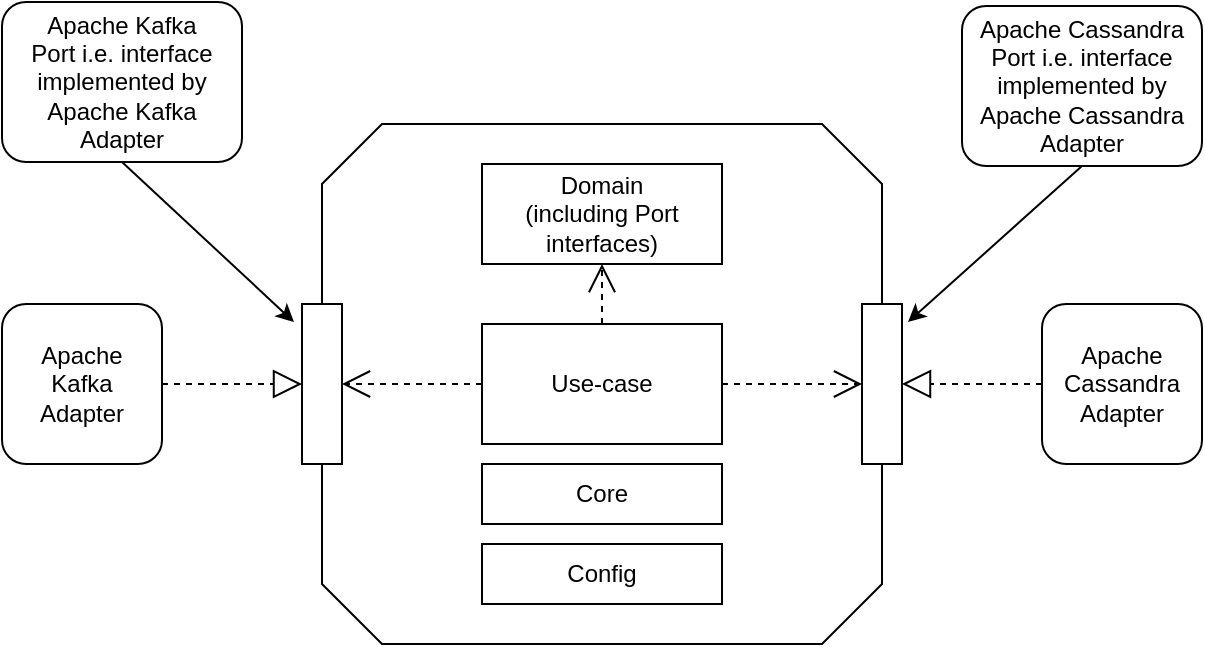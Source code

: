 <mxfile version="26.2.14">
  <diagram name="Page-1" id="5cKjQfaWxu4M1fZnB9D6">
    <mxGraphModel dx="1424" dy="764" grid="1" gridSize="10" guides="1" tooltips="1" connect="1" arrows="1" fold="1" page="1" pageScale="1" pageWidth="850" pageHeight="1100" math="0" shadow="0">
      <root>
        <mxCell id="0" />
        <mxCell id="1" parent="0" />
        <mxCell id="pyAssOhsW1V1CbU0fwzd-3" value="" style="whiteSpace=wrap;html=1;shape=mxgraph.basic.octagon2;align=center;verticalAlign=middle;dx=15;" vertex="1" parent="1">
          <mxGeometry x="320" y="300" width="280" height="260" as="geometry" />
        </mxCell>
        <mxCell id="pyAssOhsW1V1CbU0fwzd-4" value="Config" style="rounded=0;whiteSpace=wrap;html=1;" vertex="1" parent="1">
          <mxGeometry x="400" y="510" width="120" height="30" as="geometry" />
        </mxCell>
        <mxCell id="pyAssOhsW1V1CbU0fwzd-5" value="Core" style="rounded=0;whiteSpace=wrap;html=1;" vertex="1" parent="1">
          <mxGeometry x="400" y="470" width="120" height="30" as="geometry" />
        </mxCell>
        <mxCell id="pyAssOhsW1V1CbU0fwzd-6" value="Use-case" style="rounded=0;whiteSpace=wrap;html=1;" vertex="1" parent="1">
          <mxGeometry x="400" y="400" width="120" height="60" as="geometry" />
        </mxCell>
        <mxCell id="pyAssOhsW1V1CbU0fwzd-7" value="Domain&lt;div&gt;(including Port interfaces)&lt;/div&gt;" style="rounded=0;whiteSpace=wrap;html=1;" vertex="1" parent="1">
          <mxGeometry x="400" y="320" width="120" height="50" as="geometry" />
        </mxCell>
        <mxCell id="pyAssOhsW1V1CbU0fwzd-2" value="" style="endArrow=block;dashed=1;endFill=0;endSize=12;html=1;rounded=0;entryX=0;entryY=0.5;entryDx=0;entryDy=0;" edge="1" parent="1" source="pyAssOhsW1V1CbU0fwzd-13" target="pyAssOhsW1V1CbU0fwzd-8">
          <mxGeometry width="160" relative="1" as="geometry">
            <mxPoint x="280" y="440" as="sourcePoint" />
            <mxPoint x="250" y="490" as="targetPoint" />
          </mxGeometry>
        </mxCell>
        <mxCell id="pyAssOhsW1V1CbU0fwzd-8" value="" style="rounded=0;whiteSpace=wrap;html=1;" vertex="1" parent="1">
          <mxGeometry x="310" y="390" width="20" height="80" as="geometry" />
        </mxCell>
        <mxCell id="pyAssOhsW1V1CbU0fwzd-10" value="" style="endArrow=block;dashed=1;endFill=0;endSize=12;html=1;rounded=0;entryX=1;entryY=0.5;entryDx=0;entryDy=0;exitX=0;exitY=0.5;exitDx=0;exitDy=0;" edge="1" parent="1" target="pyAssOhsW1V1CbU0fwzd-11" source="pyAssOhsW1V1CbU0fwzd-14">
          <mxGeometry width="160" relative="1" as="geometry">
            <mxPoint x="640" y="440" as="sourcePoint" />
            <mxPoint x="440" y="490" as="targetPoint" />
          </mxGeometry>
        </mxCell>
        <mxCell id="pyAssOhsW1V1CbU0fwzd-11" value="" style="rounded=0;whiteSpace=wrap;html=1;" vertex="1" parent="1">
          <mxGeometry x="590" y="390" width="20" height="80" as="geometry" />
        </mxCell>
        <mxCell id="pyAssOhsW1V1CbU0fwzd-13" value="&lt;div&gt;Apache&lt;/div&gt;&lt;div&gt;Kafka&lt;/div&gt;&lt;div&gt;&lt;div&gt;Adapter&lt;/div&gt;&lt;/div&gt;" style="rounded=1;whiteSpace=wrap;html=1;" vertex="1" parent="1">
          <mxGeometry x="160" y="390" width="80" height="80" as="geometry" />
        </mxCell>
        <mxCell id="pyAssOhsW1V1CbU0fwzd-14" value="Apache&lt;div&gt;Cassandra&lt;div&gt;Adapter&lt;/div&gt;&lt;/div&gt;" style="rounded=1;whiteSpace=wrap;html=1;" vertex="1" parent="1">
          <mxGeometry x="680" y="390" width="80" height="80" as="geometry" />
        </mxCell>
        <mxCell id="pyAssOhsW1V1CbU0fwzd-17" value="" style="endArrow=open;endSize=12;dashed=1;html=1;rounded=0;entryX=1;entryY=0.5;entryDx=0;entryDy=0;" edge="1" parent="1" source="pyAssOhsW1V1CbU0fwzd-6" target="pyAssOhsW1V1CbU0fwzd-8">
          <mxGeometry width="160" relative="1" as="geometry">
            <mxPoint x="490" y="260" as="sourcePoint" />
            <mxPoint x="510" y="390" as="targetPoint" />
          </mxGeometry>
        </mxCell>
        <mxCell id="pyAssOhsW1V1CbU0fwzd-18" value="" style="endArrow=open;endSize=12;dashed=1;html=1;rounded=0;entryX=0;entryY=0.5;entryDx=0;entryDy=0;exitX=1;exitY=0.5;exitDx=0;exitDy=0;" edge="1" parent="1" source="pyAssOhsW1V1CbU0fwzd-6" target="pyAssOhsW1V1CbU0fwzd-11">
          <mxGeometry width="160" relative="1" as="geometry">
            <mxPoint x="410" y="450" as="sourcePoint" />
            <mxPoint x="360" y="450" as="targetPoint" />
          </mxGeometry>
        </mxCell>
        <mxCell id="pyAssOhsW1V1CbU0fwzd-24" value="" style="endArrow=open;endSize=12;dashed=1;html=1;rounded=0;entryX=0.5;entryY=1;entryDx=0;entryDy=0;" edge="1" parent="1" target="pyAssOhsW1V1CbU0fwzd-7">
          <mxGeometry width="160" relative="1" as="geometry">
            <mxPoint x="460" y="400" as="sourcePoint" />
            <mxPoint x="470" y="470" as="targetPoint" />
          </mxGeometry>
        </mxCell>
        <mxCell id="pyAssOhsW1V1CbU0fwzd-31" value="" style="endArrow=classic;html=1;rounded=0;exitX=0.5;exitY=1;exitDx=0;exitDy=0;entryX=-0.2;entryY=0.113;entryDx=0;entryDy=0;entryPerimeter=0;" edge="1" parent="1" source="pyAssOhsW1V1CbU0fwzd-32" target="pyAssOhsW1V1CbU0fwzd-8">
          <mxGeometry width="50" height="50" relative="1" as="geometry">
            <mxPoint x="191.04" y="298.98" as="sourcePoint" />
            <mxPoint x="450" y="370" as="targetPoint" />
          </mxGeometry>
        </mxCell>
        <mxCell id="pyAssOhsW1V1CbU0fwzd-32" value="Apache Kafka&lt;div&gt;Port i.e. interface&lt;/div&gt;&lt;div&gt;implemented by&lt;/div&gt;&lt;div&gt;Apache Kafka&lt;/div&gt;&lt;div&gt;Adapter&lt;/div&gt;" style="rounded=1;whiteSpace=wrap;html=1;" vertex="1" parent="1">
          <mxGeometry x="160" y="239" width="120" height="80" as="geometry" />
        </mxCell>
        <mxCell id="pyAssOhsW1V1CbU0fwzd-33" value="" style="endArrow=classic;html=1;rounded=0;exitX=0.5;exitY=1;exitDx=0;exitDy=0;entryX=1.15;entryY=0.113;entryDx=0;entryDy=0;entryPerimeter=0;" edge="1" parent="1" source="pyAssOhsW1V1CbU0fwzd-34" target="pyAssOhsW1V1CbU0fwzd-11">
          <mxGeometry width="50" height="50" relative="1" as="geometry">
            <mxPoint x="671.04" y="299.98" as="sourcePoint" />
            <mxPoint x="786" y="400" as="targetPoint" />
          </mxGeometry>
        </mxCell>
        <mxCell id="pyAssOhsW1V1CbU0fwzd-34" value="Apache Cassandra&lt;div&gt;Port i.e. interface&lt;/div&gt;&lt;div&gt;implemented by&lt;/div&gt;&lt;div&gt;Apache&amp;nbsp;&lt;span style=&quot;background-color: transparent; color: light-dark(rgb(0, 0, 0), rgb(255, 255, 255));&quot;&gt;Cassandra&lt;/span&gt;&lt;/div&gt;&lt;div&gt;Adapter&lt;/div&gt;" style="rounded=1;whiteSpace=wrap;html=1;" vertex="1" parent="1">
          <mxGeometry x="640" y="241" width="120" height="80" as="geometry" />
        </mxCell>
      </root>
    </mxGraphModel>
  </diagram>
</mxfile>
